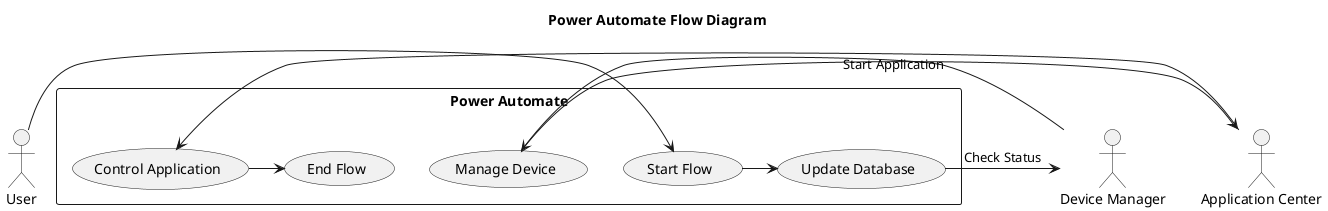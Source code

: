 @startuml
title Power Automate Flow Diagram

actor User
actor "Device Manager" as DM
actor "Application Center" as AC

rectangle "Power Automate" {
  User -> (Start Flow)
  (Start Flow) -> (Update Database)
  (Update Database) -> DM : Check Status
  DM -> (Manage Device)
  (Manage Device) -> AC : Start Application
  AC -> (Control Application)
  (Control Application) -> (End Flow)
}

@enduml
